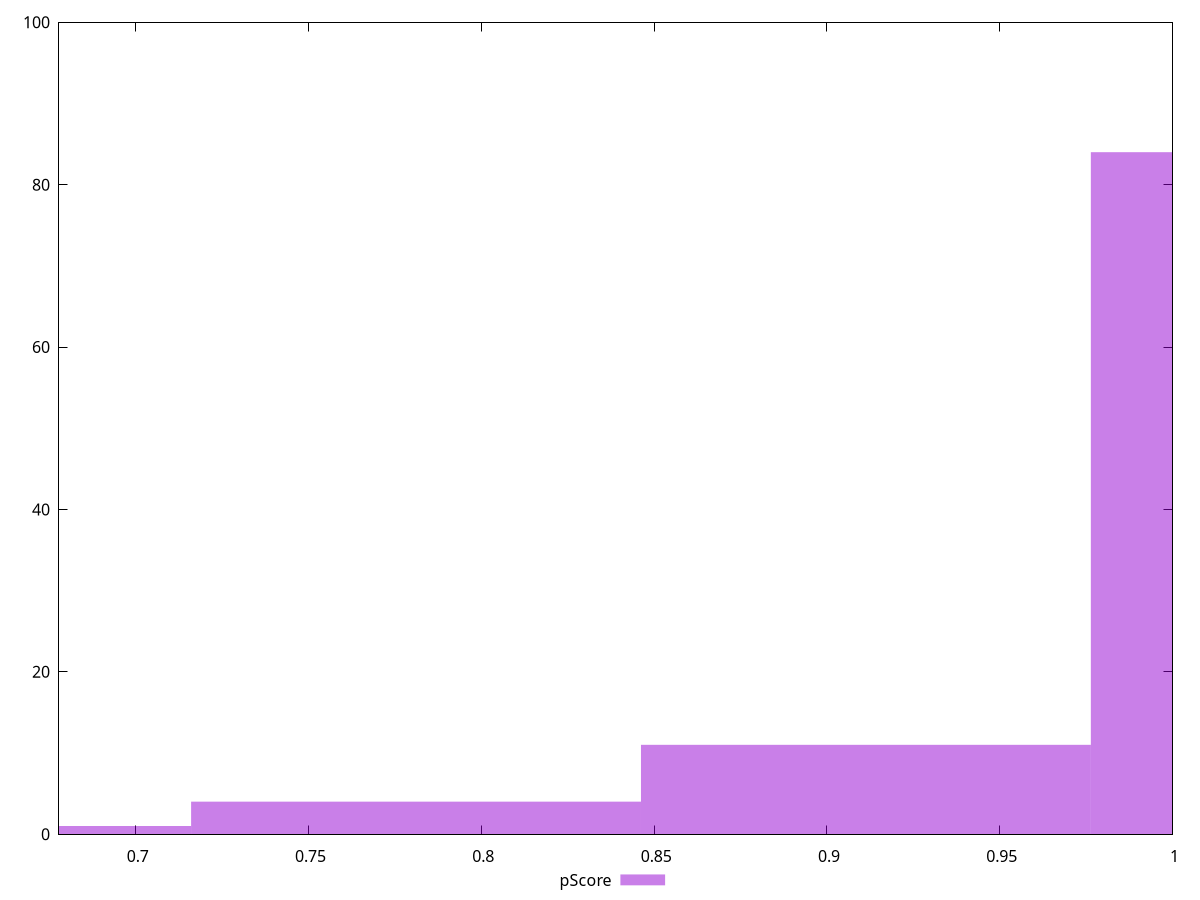 reset

$pScore <<EOF
1.0414612443198732 84
0.7810959332399049 4
0.9112785887798891 11
0.6509132776999207 1
EOF

set key outside below
set boxwidth 0.13018265553998415
set xrange [0.6777777777777778:1]
set yrange [0:100]
set trange [0:100]
set style fill transparent solid 0.5 noborder
set terminal svg size 640, 490 enhanced background rgb 'white'
set output "reports/report_00028_2021-02-24T12-49-42.674Z/unminified-javascript/samples/music/pScore/histogram.svg"

plot $pScore title "pScore" with boxes

reset
